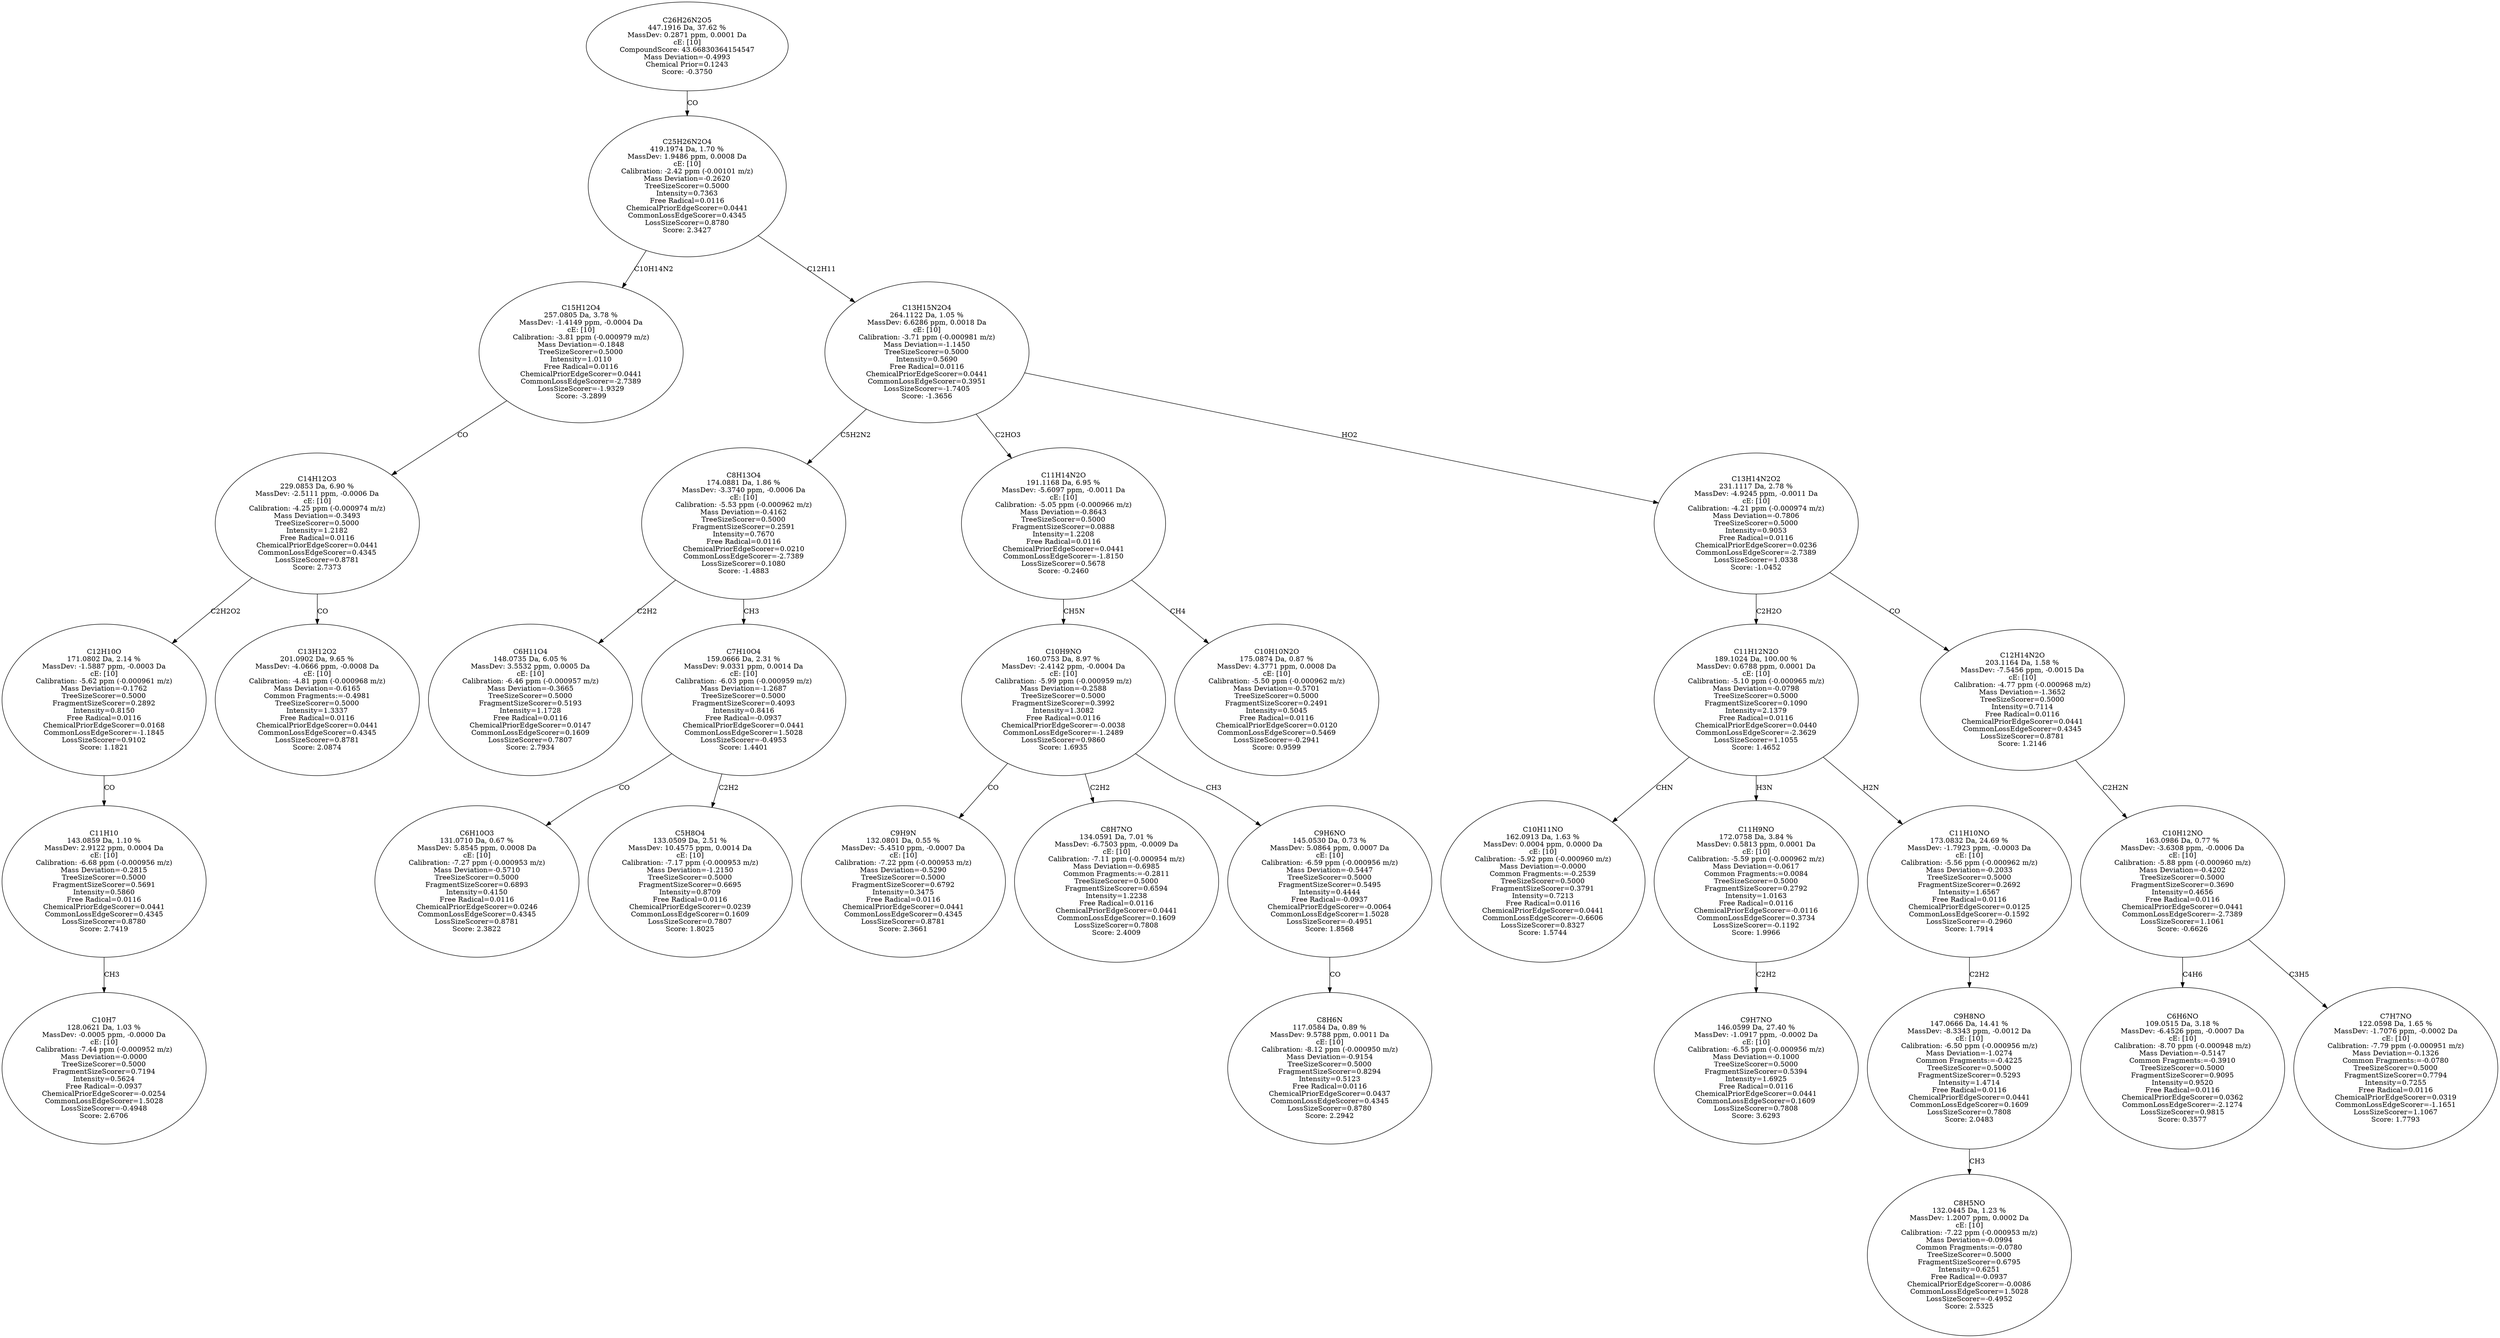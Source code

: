 strict digraph {
v1 [label="C10H7\n128.0621 Da, 1.03 %\nMassDev: -0.0005 ppm, -0.0000 Da\ncE: [10]\nCalibration: -7.44 ppm (-0.000952 m/z)\nMass Deviation=-0.0000\nTreeSizeScorer=0.5000\nFragmentSizeScorer=0.7194\nIntensity=0.5624\nFree Radical=-0.0937\nChemicalPriorEdgeScorer=-0.0254\nCommonLossEdgeScorer=1.5028\nLossSizeScorer=-0.4948\nScore: 2.6706"];
v2 [label="C11H10\n143.0859 Da, 1.10 %\nMassDev: 2.9122 ppm, 0.0004 Da\ncE: [10]\nCalibration: -6.68 ppm (-0.000956 m/z)\nMass Deviation=-0.2815\nTreeSizeScorer=0.5000\nFragmentSizeScorer=0.5691\nIntensity=0.5860\nFree Radical=0.0116\nChemicalPriorEdgeScorer=0.0441\nCommonLossEdgeScorer=0.4345\nLossSizeScorer=0.8780\nScore: 2.7419"];
v3 [label="C12H10O\n171.0802 Da, 2.14 %\nMassDev: -1.5887 ppm, -0.0003 Da\ncE: [10]\nCalibration: -5.62 ppm (-0.000961 m/z)\nMass Deviation=-0.1762\nTreeSizeScorer=0.5000\nFragmentSizeScorer=0.2892\nIntensity=0.8150\nFree Radical=0.0116\nChemicalPriorEdgeScorer=0.0168\nCommonLossEdgeScorer=-1.1845\nLossSizeScorer=0.9102\nScore: 1.1821"];
v4 [label="C13H12O2\n201.0902 Da, 9.65 %\nMassDev: -4.0666 ppm, -0.0008 Da\ncE: [10]\nCalibration: -4.81 ppm (-0.000968 m/z)\nMass Deviation=-0.6165\nCommon Fragments:=-0.4981\nTreeSizeScorer=0.5000\nIntensity=1.3337\nFree Radical=0.0116\nChemicalPriorEdgeScorer=0.0441\nCommonLossEdgeScorer=0.4345\nLossSizeScorer=0.8781\nScore: 2.0874"];
v5 [label="C14H12O3\n229.0853 Da, 6.90 %\nMassDev: -2.5111 ppm, -0.0006 Da\ncE: [10]\nCalibration: -4.25 ppm (-0.000974 m/z)\nMass Deviation=-0.3493\nTreeSizeScorer=0.5000\nIntensity=1.2182\nFree Radical=0.0116\nChemicalPriorEdgeScorer=0.0441\nCommonLossEdgeScorer=0.4345\nLossSizeScorer=0.8781\nScore: 2.7373"];
v6 [label="C15H12O4\n257.0805 Da, 3.78 %\nMassDev: -1.4149 ppm, -0.0004 Da\ncE: [10]\nCalibration: -3.81 ppm (-0.000979 m/z)\nMass Deviation=-0.1848\nTreeSizeScorer=0.5000\nIntensity=1.0110\nFree Radical=0.0116\nChemicalPriorEdgeScorer=0.0441\nCommonLossEdgeScorer=-2.7389\nLossSizeScorer=-1.9329\nScore: -3.2899"];
v7 [label="C6H11O4\n148.0735 Da, 6.05 %\nMassDev: 3.5532 ppm, 0.0005 Da\ncE: [10]\nCalibration: -6.46 ppm (-0.000957 m/z)\nMass Deviation=-0.3665\nTreeSizeScorer=0.5000\nFragmentSizeScorer=0.5193\nIntensity=1.1728\nFree Radical=0.0116\nChemicalPriorEdgeScorer=0.0147\nCommonLossEdgeScorer=0.1609\nLossSizeScorer=0.7807\nScore: 2.7934"];
v8 [label="C6H10O3\n131.0710 Da, 0.67 %\nMassDev: 5.8545 ppm, 0.0008 Da\ncE: [10]\nCalibration: -7.27 ppm (-0.000953 m/z)\nMass Deviation=-0.5710\nTreeSizeScorer=0.5000\nFragmentSizeScorer=0.6893\nIntensity=0.4150\nFree Radical=0.0116\nChemicalPriorEdgeScorer=0.0246\nCommonLossEdgeScorer=0.4345\nLossSizeScorer=0.8781\nScore: 2.3822"];
v9 [label="C5H8O4\n133.0509 Da, 2.51 %\nMassDev: 10.4575 ppm, 0.0014 Da\ncE: [10]\nCalibration: -7.17 ppm (-0.000953 m/z)\nMass Deviation=-1.2150\nTreeSizeScorer=0.5000\nFragmentSizeScorer=0.6695\nIntensity=0.8709\nFree Radical=0.0116\nChemicalPriorEdgeScorer=0.0239\nCommonLossEdgeScorer=0.1609\nLossSizeScorer=0.7807\nScore: 1.8025"];
v10 [label="C7H10O4\n159.0666 Da, 2.31 %\nMassDev: 9.0331 ppm, 0.0014 Da\ncE: [10]\nCalibration: -6.03 ppm (-0.000959 m/z)\nMass Deviation=-1.2687\nTreeSizeScorer=0.5000\nFragmentSizeScorer=0.4093\nIntensity=0.8416\nFree Radical=-0.0937\nChemicalPriorEdgeScorer=0.0441\nCommonLossEdgeScorer=1.5028\nLossSizeScorer=-0.4953\nScore: 1.4401"];
v11 [label="C8H13O4\n174.0881 Da, 1.86 %\nMassDev: -3.3740 ppm, -0.0006 Da\ncE: [10]\nCalibration: -5.53 ppm (-0.000962 m/z)\nMass Deviation=-0.4162\nTreeSizeScorer=0.5000\nFragmentSizeScorer=0.2591\nIntensity=0.7670\nFree Radical=0.0116\nChemicalPriorEdgeScorer=0.0210\nCommonLossEdgeScorer=-2.7389\nLossSizeScorer=0.1080\nScore: -1.4883"];
v12 [label="C9H9N\n132.0801 Da, 0.55 %\nMassDev: -5.4510 ppm, -0.0007 Da\ncE: [10]\nCalibration: -7.22 ppm (-0.000953 m/z)\nMass Deviation=-0.5290\nTreeSizeScorer=0.5000\nFragmentSizeScorer=0.6792\nIntensity=0.3475\nFree Radical=0.0116\nChemicalPriorEdgeScorer=0.0441\nCommonLossEdgeScorer=0.4345\nLossSizeScorer=0.8781\nScore: 2.3661"];
v13 [label="C8H7NO\n134.0591 Da, 7.01 %\nMassDev: -6.7503 ppm, -0.0009 Da\ncE: [10]\nCalibration: -7.11 ppm (-0.000954 m/z)\nMass Deviation=-0.6985\nCommon Fragments:=-0.2811\nTreeSizeScorer=0.5000\nFragmentSizeScorer=0.6594\nIntensity=1.2238\nFree Radical=0.0116\nChemicalPriorEdgeScorer=0.0441\nCommonLossEdgeScorer=0.1609\nLossSizeScorer=0.7808\nScore: 2.4009"];
v14 [label="C8H6N\n117.0584 Da, 0.89 %\nMassDev: 9.5788 ppm, 0.0011 Da\ncE: [10]\nCalibration: -8.12 ppm (-0.000950 m/z)\nMass Deviation=-0.9154\nTreeSizeScorer=0.5000\nFragmentSizeScorer=0.8294\nIntensity=0.5123\nFree Radical=0.0116\nChemicalPriorEdgeScorer=0.0437\nCommonLossEdgeScorer=0.4345\nLossSizeScorer=0.8780\nScore: 2.2942"];
v15 [label="C9H6NO\n145.0530 Da, 0.73 %\nMassDev: 5.0864 ppm, 0.0007 Da\ncE: [10]\nCalibration: -6.59 ppm (-0.000956 m/z)\nMass Deviation=-0.5447\nTreeSizeScorer=0.5000\nFragmentSizeScorer=0.5495\nIntensity=0.4444\nFree Radical=-0.0937\nChemicalPriorEdgeScorer=-0.0064\nCommonLossEdgeScorer=1.5028\nLossSizeScorer=-0.4951\nScore: 1.8568"];
v16 [label="C10H9NO\n160.0753 Da, 8.97 %\nMassDev: -2.4142 ppm, -0.0004 Da\ncE: [10]\nCalibration: -5.99 ppm (-0.000959 m/z)\nMass Deviation=-0.2588\nTreeSizeScorer=0.5000\nFragmentSizeScorer=0.3992\nIntensity=1.3082\nFree Radical=0.0116\nChemicalPriorEdgeScorer=-0.0038\nCommonLossEdgeScorer=-1.2489\nLossSizeScorer=0.9860\nScore: 1.6935"];
v17 [label="C10H10N2O\n175.0874 Da, 0.87 %\nMassDev: 4.3771 ppm, 0.0008 Da\ncE: [10]\nCalibration: -5.50 ppm (-0.000962 m/z)\nMass Deviation=-0.5701\nTreeSizeScorer=0.5000\nFragmentSizeScorer=0.2491\nIntensity=0.5045\nFree Radical=0.0116\nChemicalPriorEdgeScorer=0.0120\nCommonLossEdgeScorer=0.5469\nLossSizeScorer=-0.2941\nScore: 0.9599"];
v18 [label="C11H14N2O\n191.1168 Da, 6.95 %\nMassDev: -5.6097 ppm, -0.0011 Da\ncE: [10]\nCalibration: -5.05 ppm (-0.000966 m/z)\nMass Deviation=-0.8643\nTreeSizeScorer=0.5000\nFragmentSizeScorer=0.0888\nIntensity=1.2208\nFree Radical=0.0116\nChemicalPriorEdgeScorer=0.0441\nCommonLossEdgeScorer=-1.8150\nLossSizeScorer=0.5678\nScore: -0.2460"];
v19 [label="C10H11NO\n162.0913 Da, 1.63 %\nMassDev: 0.0004 ppm, 0.0000 Da\ncE: [10]\nCalibration: -5.92 ppm (-0.000960 m/z)\nMass Deviation=-0.0000\nCommon Fragments:=-0.2539\nTreeSizeScorer=0.5000\nFragmentSizeScorer=0.3791\nIntensity=0.7213\nFree Radical=0.0116\nChemicalPriorEdgeScorer=0.0441\nCommonLossEdgeScorer=-0.6606\nLossSizeScorer=0.8327\nScore: 1.5744"];
v20 [label="C9H7NO\n146.0599 Da, 27.40 %\nMassDev: -1.0917 ppm, -0.0002 Da\ncE: [10]\nCalibration: -6.55 ppm (-0.000956 m/z)\nMass Deviation=-0.1000\nTreeSizeScorer=0.5000\nFragmentSizeScorer=0.5394\nIntensity=1.6925\nFree Radical=0.0116\nChemicalPriorEdgeScorer=0.0441\nCommonLossEdgeScorer=0.1609\nLossSizeScorer=0.7808\nScore: 3.6293"];
v21 [label="C11H9NO\n172.0758 Da, 3.84 %\nMassDev: 0.5813 ppm, 0.0001 Da\ncE: [10]\nCalibration: -5.59 ppm (-0.000962 m/z)\nMass Deviation=-0.0617\nCommon Fragments:=0.0084\nTreeSizeScorer=0.5000\nFragmentSizeScorer=0.2792\nIntensity=1.0163\nFree Radical=0.0116\nChemicalPriorEdgeScorer=-0.0116\nCommonLossEdgeScorer=0.3734\nLossSizeScorer=-0.1192\nScore: 1.9966"];
v22 [label="C8H5NO\n132.0445 Da, 1.23 %\nMassDev: 1.2007 ppm, 0.0002 Da\ncE: [10]\nCalibration: -7.22 ppm (-0.000953 m/z)\nMass Deviation=-0.0994\nCommon Fragments:=-0.0780\nTreeSizeScorer=0.5000\nFragmentSizeScorer=0.6795\nIntensity=0.6251\nFree Radical=-0.0937\nChemicalPriorEdgeScorer=-0.0086\nCommonLossEdgeScorer=1.5028\nLossSizeScorer=-0.4952\nScore: 2.5325"];
v23 [label="C9H8NO\n147.0666 Da, 14.41 %\nMassDev: -8.3343 ppm, -0.0012 Da\ncE: [10]\nCalibration: -6.50 ppm (-0.000956 m/z)\nMass Deviation=-1.0274\nCommon Fragments:=-0.4225\nTreeSizeScorer=0.5000\nFragmentSizeScorer=0.5293\nIntensity=1.4714\nFree Radical=0.0116\nChemicalPriorEdgeScorer=0.0441\nCommonLossEdgeScorer=0.1609\nLossSizeScorer=0.7808\nScore: 2.0483"];
v24 [label="C11H10NO\n173.0832 Da, 24.69 %\nMassDev: -1.7923 ppm, -0.0003 Da\ncE: [10]\nCalibration: -5.56 ppm (-0.000962 m/z)\nMass Deviation=-0.2033\nTreeSizeScorer=0.5000\nFragmentSizeScorer=0.2692\nIntensity=1.6567\nFree Radical=0.0116\nChemicalPriorEdgeScorer=0.0125\nCommonLossEdgeScorer=-0.1592\nLossSizeScorer=-0.2960\nScore: 1.7914"];
v25 [label="C11H12N2O\n189.1024 Da, 100.00 %\nMassDev: 0.6788 ppm, 0.0001 Da\ncE: [10]\nCalibration: -5.10 ppm (-0.000965 m/z)\nMass Deviation=-0.0798\nTreeSizeScorer=0.5000\nFragmentSizeScorer=0.1090\nIntensity=2.1379\nFree Radical=0.0116\nChemicalPriorEdgeScorer=0.0440\nCommonLossEdgeScorer=-2.3629\nLossSizeScorer=1.1055\nScore: 1.4652"];
v26 [label="C6H6NO\n109.0515 Da, 3.18 %\nMassDev: -6.4526 ppm, -0.0007 Da\ncE: [10]\nCalibration: -8.70 ppm (-0.000948 m/z)\nMass Deviation=-0.5147\nCommon Fragments:=-0.3910\nTreeSizeScorer=0.5000\nFragmentSizeScorer=0.9095\nIntensity=0.9520\nFree Radical=0.0116\nChemicalPriorEdgeScorer=0.0362\nCommonLossEdgeScorer=-2.1274\nLossSizeScorer=0.9815\nScore: 0.3577"];
v27 [label="C7H7NO\n122.0598 Da, 1.65 %\nMassDev: -1.7076 ppm, -0.0002 Da\ncE: [10]\nCalibration: -7.79 ppm (-0.000951 m/z)\nMass Deviation=-0.1326\nCommon Fragments:=-0.0780\nTreeSizeScorer=0.5000\nFragmentSizeScorer=0.7794\nIntensity=0.7255\nFree Radical=0.0116\nChemicalPriorEdgeScorer=0.0319\nCommonLossEdgeScorer=-1.1651\nLossSizeScorer=1.1067\nScore: 1.7793"];
v28 [label="C10H12NO\n163.0986 Da, 0.77 %\nMassDev: -3.6308 ppm, -0.0006 Da\ncE: [10]\nCalibration: -5.88 ppm (-0.000960 m/z)\nMass Deviation=-0.4202\nTreeSizeScorer=0.5000\nFragmentSizeScorer=0.3690\nIntensity=0.4656\nFree Radical=0.0116\nChemicalPriorEdgeScorer=0.0441\nCommonLossEdgeScorer=-2.7389\nLossSizeScorer=1.1061\nScore: -0.6626"];
v29 [label="C12H14N2O\n203.1164 Da, 1.58 %\nMassDev: -7.5456 ppm, -0.0015 Da\ncE: [10]\nCalibration: -4.77 ppm (-0.000968 m/z)\nMass Deviation=-1.3652\nTreeSizeScorer=0.5000\nIntensity=0.7114\nFree Radical=0.0116\nChemicalPriorEdgeScorer=0.0441\nCommonLossEdgeScorer=0.4345\nLossSizeScorer=0.8781\nScore: 1.2146"];
v30 [label="C13H14N2O2\n231.1117 Da, 2.78 %\nMassDev: -4.9245 ppm, -0.0011 Da\ncE: [10]\nCalibration: -4.21 ppm (-0.000974 m/z)\nMass Deviation=-0.7806\nTreeSizeScorer=0.5000\nIntensity=0.9053\nFree Radical=0.0116\nChemicalPriorEdgeScorer=0.0236\nCommonLossEdgeScorer=-2.7389\nLossSizeScorer=1.0338\nScore: -1.0452"];
v31 [label="C13H15N2O4\n264.1122 Da, 1.05 %\nMassDev: 6.6286 ppm, 0.0018 Da\ncE: [10]\nCalibration: -3.71 ppm (-0.000981 m/z)\nMass Deviation=-1.1450\nTreeSizeScorer=0.5000\nIntensity=0.5690\nFree Radical=0.0116\nChemicalPriorEdgeScorer=0.0441\nCommonLossEdgeScorer=0.3951\nLossSizeScorer=-1.7405\nScore: -1.3656"];
v32 [label="C25H26N2O4\n419.1974 Da, 1.70 %\nMassDev: 1.9486 ppm, 0.0008 Da\ncE: [10]\nCalibration: -2.42 ppm (-0.00101 m/z)\nMass Deviation=-0.2620\nTreeSizeScorer=0.5000\nIntensity=0.7363\nFree Radical=0.0116\nChemicalPriorEdgeScorer=0.0441\nCommonLossEdgeScorer=0.4345\nLossSizeScorer=0.8780\nScore: 2.3427"];
v33 [label="C26H26N2O5\n447.1916 Da, 37.62 %\nMassDev: 0.2871 ppm, 0.0001 Da\ncE: [10]\nCompoundScore: 43.66830364154547\nMass Deviation=-0.4993\nChemical Prior=0.1243\nScore: -0.3750"];
v2 -> v1 [label="CH3"];
v3 -> v2 [label="CO"];
v5 -> v3 [label="C2H2O2"];
v5 -> v4 [label="CO"];
v6 -> v5 [label="CO"];
v32 -> v6 [label="C10H14N2"];
v11 -> v7 [label="C2H2"];
v10 -> v8 [label="CO"];
v10 -> v9 [label="C2H2"];
v11 -> v10 [label="CH3"];
v31 -> v11 [label="C5H2N2"];
v16 -> v12 [label="CO"];
v16 -> v13 [label="C2H2"];
v15 -> v14 [label="CO"];
v16 -> v15 [label="CH3"];
v18 -> v16 [label="CH5N"];
v18 -> v17 [label="CH4"];
v31 -> v18 [label="C2HO3"];
v25 -> v19 [label="CHN"];
v21 -> v20 [label="C2H2"];
v25 -> v21 [label="H3N"];
v23 -> v22 [label="CH3"];
v24 -> v23 [label="C2H2"];
v25 -> v24 [label="H2N"];
v30 -> v25 [label="C2H2O"];
v28 -> v26 [label="C4H6"];
v28 -> v27 [label="C3H5"];
v29 -> v28 [label="C2H2N"];
v30 -> v29 [label="CO"];
v31 -> v30 [label="HO2"];
v32 -> v31 [label="C12H11"];
v33 -> v32 [label="CO"];
}